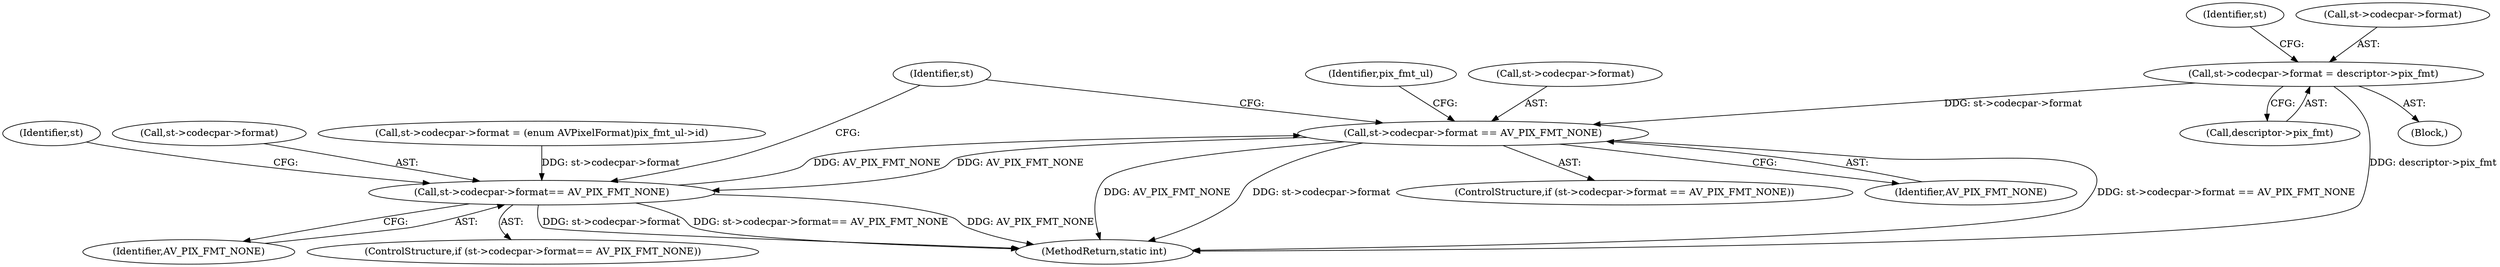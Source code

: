 digraph "0_FFmpeg_bab0716c7f4793ec42e05a5aa7e80d82a0dd4e75@pointer" {
"1001420" [label="(Call,st->codecpar->format = descriptor->pix_fmt)"];
"1001430" [label="(Call,st->codecpar->format == AV_PIX_FMT_NONE)"];
"1001458" [label="(Call,st->codecpar->format== AV_PIX_FMT_NONE)"];
"1001430" [label="(Call,st->codecpar->format == AV_PIX_FMT_NONE)"];
"1001516" [label="(Identifier,st)"];
"1001439" [label="(Identifier,pix_fmt_ul)"];
"1001458" [label="(Call,st->codecpar->format== AV_PIX_FMT_NONE)"];
"1001469" [label="(Identifier,st)"];
"1001433" [label="(Identifier,st)"];
"1001429" [label="(ControlStructure,if (st->codecpar->format == AV_PIX_FMT_NONE))"];
"1001421" [label="(Call,st->codecpar->format)"];
"1001419" [label="(Block,)"];
"1001464" [label="(Identifier,AV_PIX_FMT_NONE)"];
"1001457" [label="(ControlStructure,if (st->codecpar->format== AV_PIX_FMT_NONE))"];
"1001420" [label="(Call,st->codecpar->format = descriptor->pix_fmt)"];
"1001459" [label="(Call,st->codecpar->format)"];
"1001426" [label="(Call,descriptor->pix_fmt)"];
"1001446" [label="(Call,st->codecpar->format = (enum AVPixelFormat)pix_fmt_ul->id)"];
"1001989" [label="(MethodReturn,static int)"];
"1001431" [label="(Call,st->codecpar->format)"];
"1001436" [label="(Identifier,AV_PIX_FMT_NONE)"];
"1001420" -> "1001419"  [label="AST: "];
"1001420" -> "1001426"  [label="CFG: "];
"1001421" -> "1001420"  [label="AST: "];
"1001426" -> "1001420"  [label="AST: "];
"1001433" -> "1001420"  [label="CFG: "];
"1001420" -> "1001989"  [label="DDG: descriptor->pix_fmt"];
"1001420" -> "1001430"  [label="DDG: st->codecpar->format"];
"1001430" -> "1001429"  [label="AST: "];
"1001430" -> "1001436"  [label="CFG: "];
"1001431" -> "1001430"  [label="AST: "];
"1001436" -> "1001430"  [label="AST: "];
"1001439" -> "1001430"  [label="CFG: "];
"1001516" -> "1001430"  [label="CFG: "];
"1001430" -> "1001989"  [label="DDG: AV_PIX_FMT_NONE"];
"1001430" -> "1001989"  [label="DDG: st->codecpar->format"];
"1001430" -> "1001989"  [label="DDG: st->codecpar->format == AV_PIX_FMT_NONE"];
"1001458" -> "1001430"  [label="DDG: AV_PIX_FMT_NONE"];
"1001430" -> "1001458"  [label="DDG: AV_PIX_FMT_NONE"];
"1001458" -> "1001457"  [label="AST: "];
"1001458" -> "1001464"  [label="CFG: "];
"1001459" -> "1001458"  [label="AST: "];
"1001464" -> "1001458"  [label="AST: "];
"1001469" -> "1001458"  [label="CFG: "];
"1001516" -> "1001458"  [label="CFG: "];
"1001458" -> "1001989"  [label="DDG: AV_PIX_FMT_NONE"];
"1001458" -> "1001989"  [label="DDG: st->codecpar->format"];
"1001458" -> "1001989"  [label="DDG: st->codecpar->format== AV_PIX_FMT_NONE"];
"1001446" -> "1001458"  [label="DDG: st->codecpar->format"];
}
